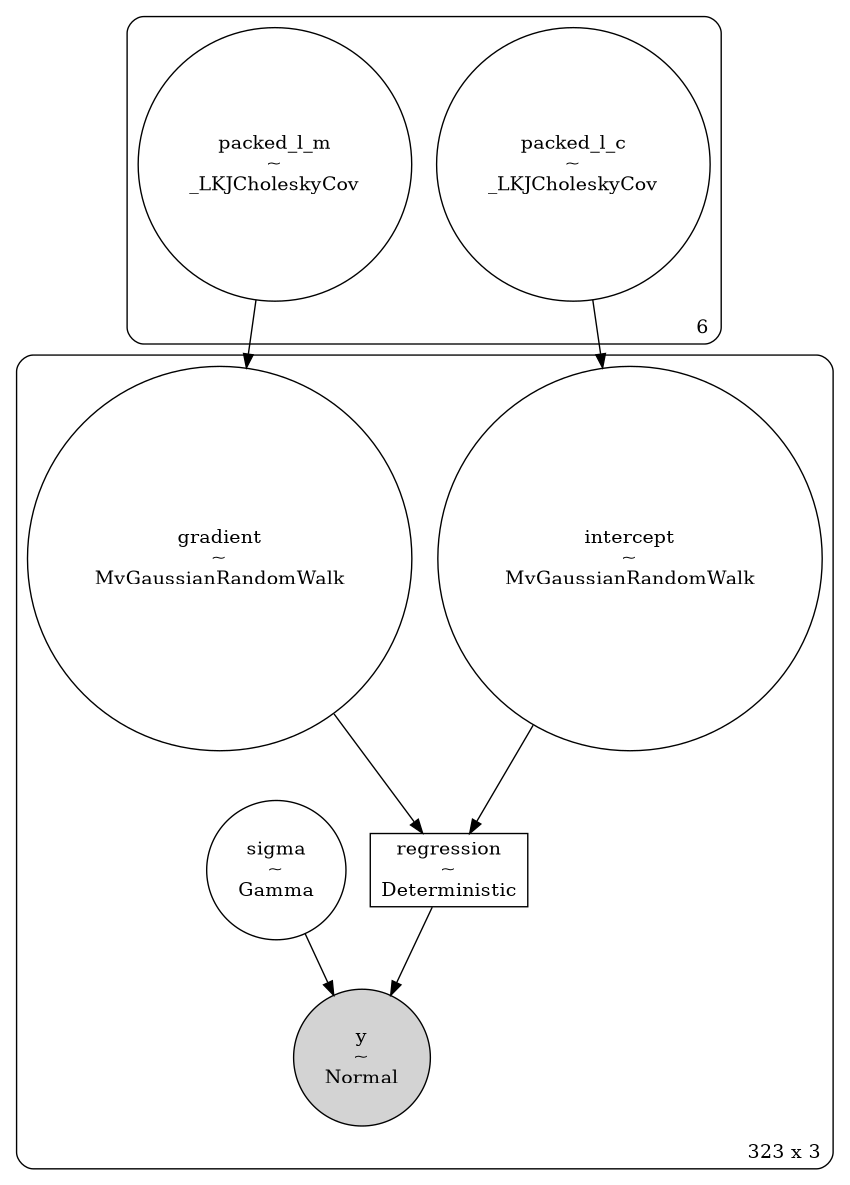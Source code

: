 digraph {
	graph [size="5.7,7.9"]
	node [shape=circle]
	subgraph cluster6 {
		packed_l_c [label="packed_l_c
~
_LKJCholeskyCov"]
		packed_l_m [label="packed_l_m
~
_LKJCholeskyCov"]
		label=6 labeljust=r labelloc=b style=rounded
	}
	subgraph "cluster323 x 3" {
		regression [label="regression
~
Deterministic" shape=box]
		y [label="y
~
Normal" style=filled]
		gradient [label="gradient
~
MvGaussianRandomWalk"]
		intercept [label="intercept
~
MvGaussianRandomWalk"]
		sigma [label="sigma
~
Gamma"]
		label="323 x 3" labeljust=r labelloc=b style=rounded
	}
	packed_l_c -> intercept
	packed_l_m -> gradient
	gradient -> regression
	intercept -> regression
	regression -> y
	sigma -> y
}
